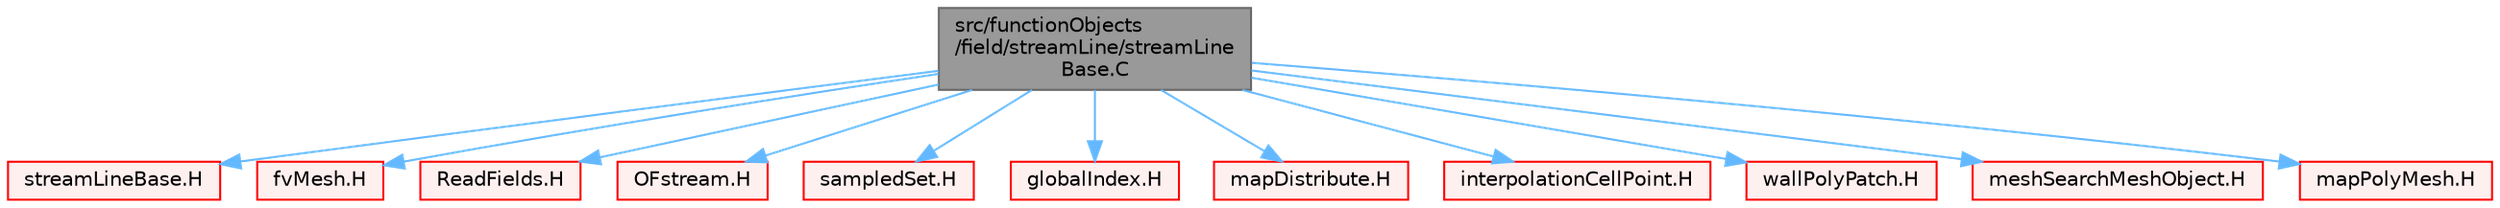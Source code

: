 digraph "src/functionObjects/field/streamLine/streamLineBase.C"
{
 // LATEX_PDF_SIZE
  bgcolor="transparent";
  edge [fontname=Helvetica,fontsize=10,labelfontname=Helvetica,labelfontsize=10];
  node [fontname=Helvetica,fontsize=10,shape=box,height=0.2,width=0.4];
  Node1 [id="Node000001",label="src/functionObjects\l/field/streamLine/streamLine\lBase.C",height=0.2,width=0.4,color="gray40", fillcolor="grey60", style="filled", fontcolor="black",tooltip=" "];
  Node1 -> Node2 [id="edge1_Node000001_Node000002",color="steelblue1",style="solid",tooltip=" "];
  Node2 [id="Node000002",label="streamLineBase.H",height=0.2,width=0.4,color="red", fillcolor="#FFF0F0", style="filled",URL="$streamLineBase_8H.html",tooltip=" "];
  Node1 -> Node424 [id="edge2_Node000001_Node000424",color="steelblue1",style="solid",tooltip=" "];
  Node424 [id="Node000424",label="fvMesh.H",height=0.2,width=0.4,color="red", fillcolor="#FFF0F0", style="filled",URL="$fvMesh_8H.html",tooltip=" "];
  Node1 -> Node444 [id="edge3_Node000001_Node000444",color="steelblue1",style="solid",tooltip=" "];
  Node444 [id="Node000444",label="ReadFields.H",height=0.2,width=0.4,color="red", fillcolor="#FFF0F0", style="filled",URL="$ReadFields_8H.html",tooltip="Field reading functions for post-processing utilities."];
  Node1 -> Node446 [id="edge4_Node000001_Node000446",color="steelblue1",style="solid",tooltip=" "];
  Node446 [id="Node000446",label="OFstream.H",height=0.2,width=0.4,color="red", fillcolor="#FFF0F0", style="filled",URL="$OFstream_8H.html",tooltip=" "];
  Node1 -> Node449 [id="edge5_Node000001_Node000449",color="steelblue1",style="solid",tooltip=" "];
  Node449 [id="Node000449",label="sampledSet.H",height=0.2,width=0.4,color="red", fillcolor="#FFF0F0", style="filled",URL="$sampledSet_8H.html",tooltip=" "];
  Node1 -> Node450 [id="edge6_Node000001_Node000450",color="steelblue1",style="solid",tooltip=" "];
  Node450 [id="Node000450",label="globalIndex.H",height=0.2,width=0.4,color="red", fillcolor="#FFF0F0", style="filled",URL="$globalIndex_8H.html",tooltip=" "];
  Node1 -> Node454 [id="edge7_Node000001_Node000454",color="steelblue1",style="solid",tooltip=" "];
  Node454 [id="Node000454",label="mapDistribute.H",height=0.2,width=0.4,color="red", fillcolor="#FFF0F0", style="filled",URL="$mapDistribute_8H.html",tooltip=" "];
  Node1 -> Node466 [id="edge8_Node000001_Node000466",color="steelblue1",style="solid",tooltip=" "];
  Node466 [id="Node000466",label="interpolationCellPoint.H",height=0.2,width=0.4,color="red", fillcolor="#FFF0F0", style="filled",URL="$interpolationCellPoint_8H.html",tooltip=" "];
  Node1 -> Node469 [id="edge9_Node000001_Node000469",color="steelblue1",style="solid",tooltip=" "];
  Node469 [id="Node000469",label="wallPolyPatch.H",height=0.2,width=0.4,color="red", fillcolor="#FFF0F0", style="filled",URL="$wallPolyPatch_8H.html",tooltip=" "];
  Node1 -> Node470 [id="edge10_Node000001_Node000470",color="steelblue1",style="solid",tooltip=" "];
  Node470 [id="Node000470",label="meshSearchMeshObject.H",height=0.2,width=0.4,color="red", fillcolor="#FFF0F0", style="filled",URL="$meshSearchMeshObject_8H.html",tooltip=" "];
  Node1 -> Node473 [id="edge11_Node000001_Node000473",color="steelblue1",style="solid",tooltip=" "];
  Node473 [id="Node000473",label="mapPolyMesh.H",height=0.2,width=0.4,color="red", fillcolor="#FFF0F0", style="filled",URL="$mapPolyMesh_8H.html",tooltip=" "];
}
